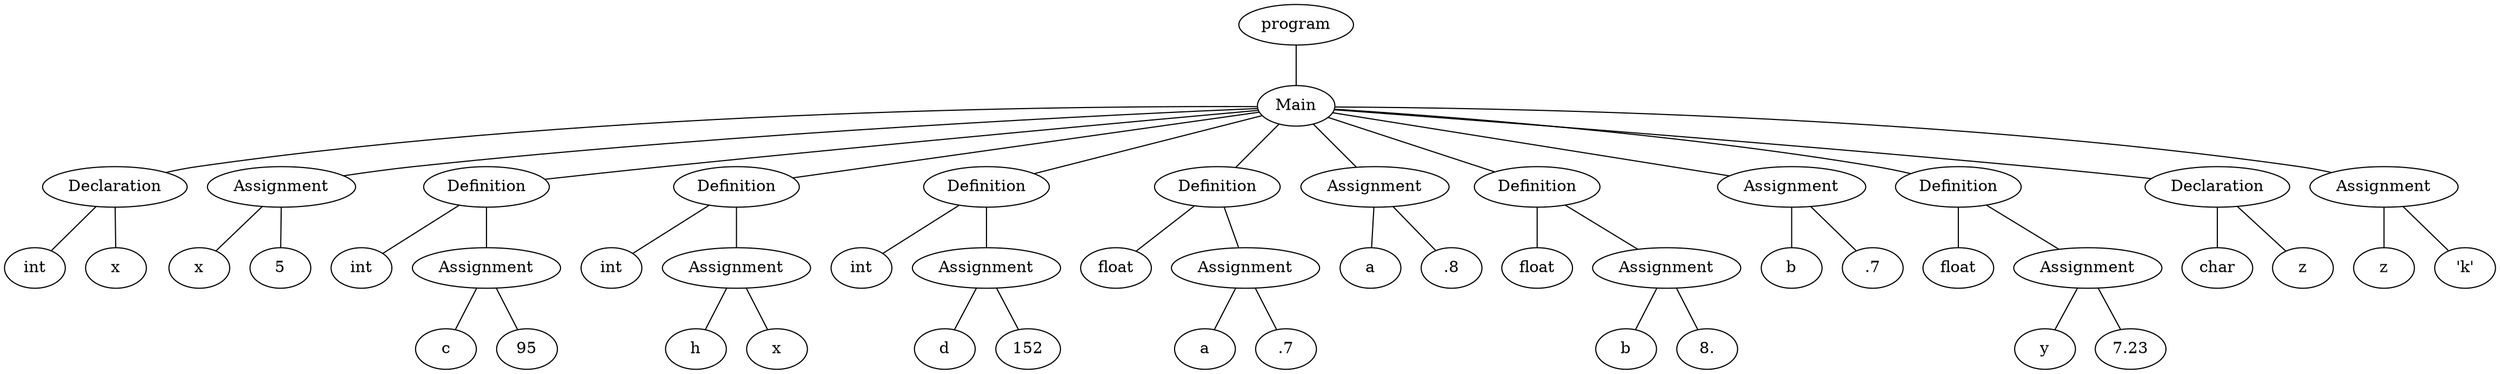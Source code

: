 graph AST {
0[label="program"];
1[label="Main"];
0 -- 1;
2[label="Declaration"];
1 -- 2;
3[label="int"];
2 -- 3;
4[label="x"];
2 -- 4;
5[label="Assignment"];
1 -- 5;
6[label="x"];
5 -- 6;
7[label="5"];
5 -- 7;
8[label="Definition"];
1 -- 8;
9[label="int"];
8 -- 9;
10[label="Assignment"];
8 -- 10;
11[label="c"];
10 -- 11;
12[label="95"];
10 -- 12;
13[label="Definition"];
1 -- 13;
14[label="int"];
13 -- 14;
15[label="Assignment"];
13 -- 15;
16[label="h"];
15 -- 16;
17[label="x"];
15 -- 17;
18[label="Definition"];
1 -- 18;
19[label="int"];
18 -- 19;
20[label="Assignment"];
18 -- 20;
21[label="d"];
20 -- 21;
22[label="152"];
20 -- 22;
23[label="Definition"];
1 -- 23;
24[label="float"];
23 -- 24;
25[label="Assignment"];
23 -- 25;
26[label="a"];
25 -- 26;
27[label=".7"];
25 -- 27;
28[label="Assignment"];
1 -- 28;
29[label="a"];
28 -- 29;
30[label=".8"];
28 -- 30;
31[label="Definition"];
1 -- 31;
32[label="float"];
31 -- 32;
33[label="Assignment"];
31 -- 33;
34[label="b"];
33 -- 34;
35[label="8."];
33 -- 35;
36[label="Assignment"];
1 -- 36;
37[label="b"];
36 -- 37;
38[label=".7"];
36 -- 38;
39[label="Definition"];
1 -- 39;
40[label="float"];
39 -- 40;
41[label="Assignment"];
39 -- 41;
42[label="y"];
41 -- 42;
43[label="7.23"];
41 -- 43;
44[label="Declaration"];
1 -- 44;
45[label="char"];
44 -- 45;
46[label="z"];
44 -- 46;
47[label="Assignment"];
1 -- 47;
48[label="z"];
47 -- 48;
49[label="'k'"];
47 -- 49;

}